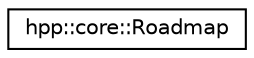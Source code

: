 digraph "Graphical Class Hierarchy"
{
  edge [fontname="Helvetica",fontsize="10",labelfontname="Helvetica",labelfontsize="10"];
  node [fontname="Helvetica",fontsize="10",shape=record];
  rankdir="LR";
  Node1 [label="hpp::core::Roadmap",height=0.2,width=0.4,color="black", fillcolor="white", style="filled",URL="$a00049.html",tooltip="Roadmap built by random path planning methods Nodes are configurations, paths are collision-free path..."];
}
